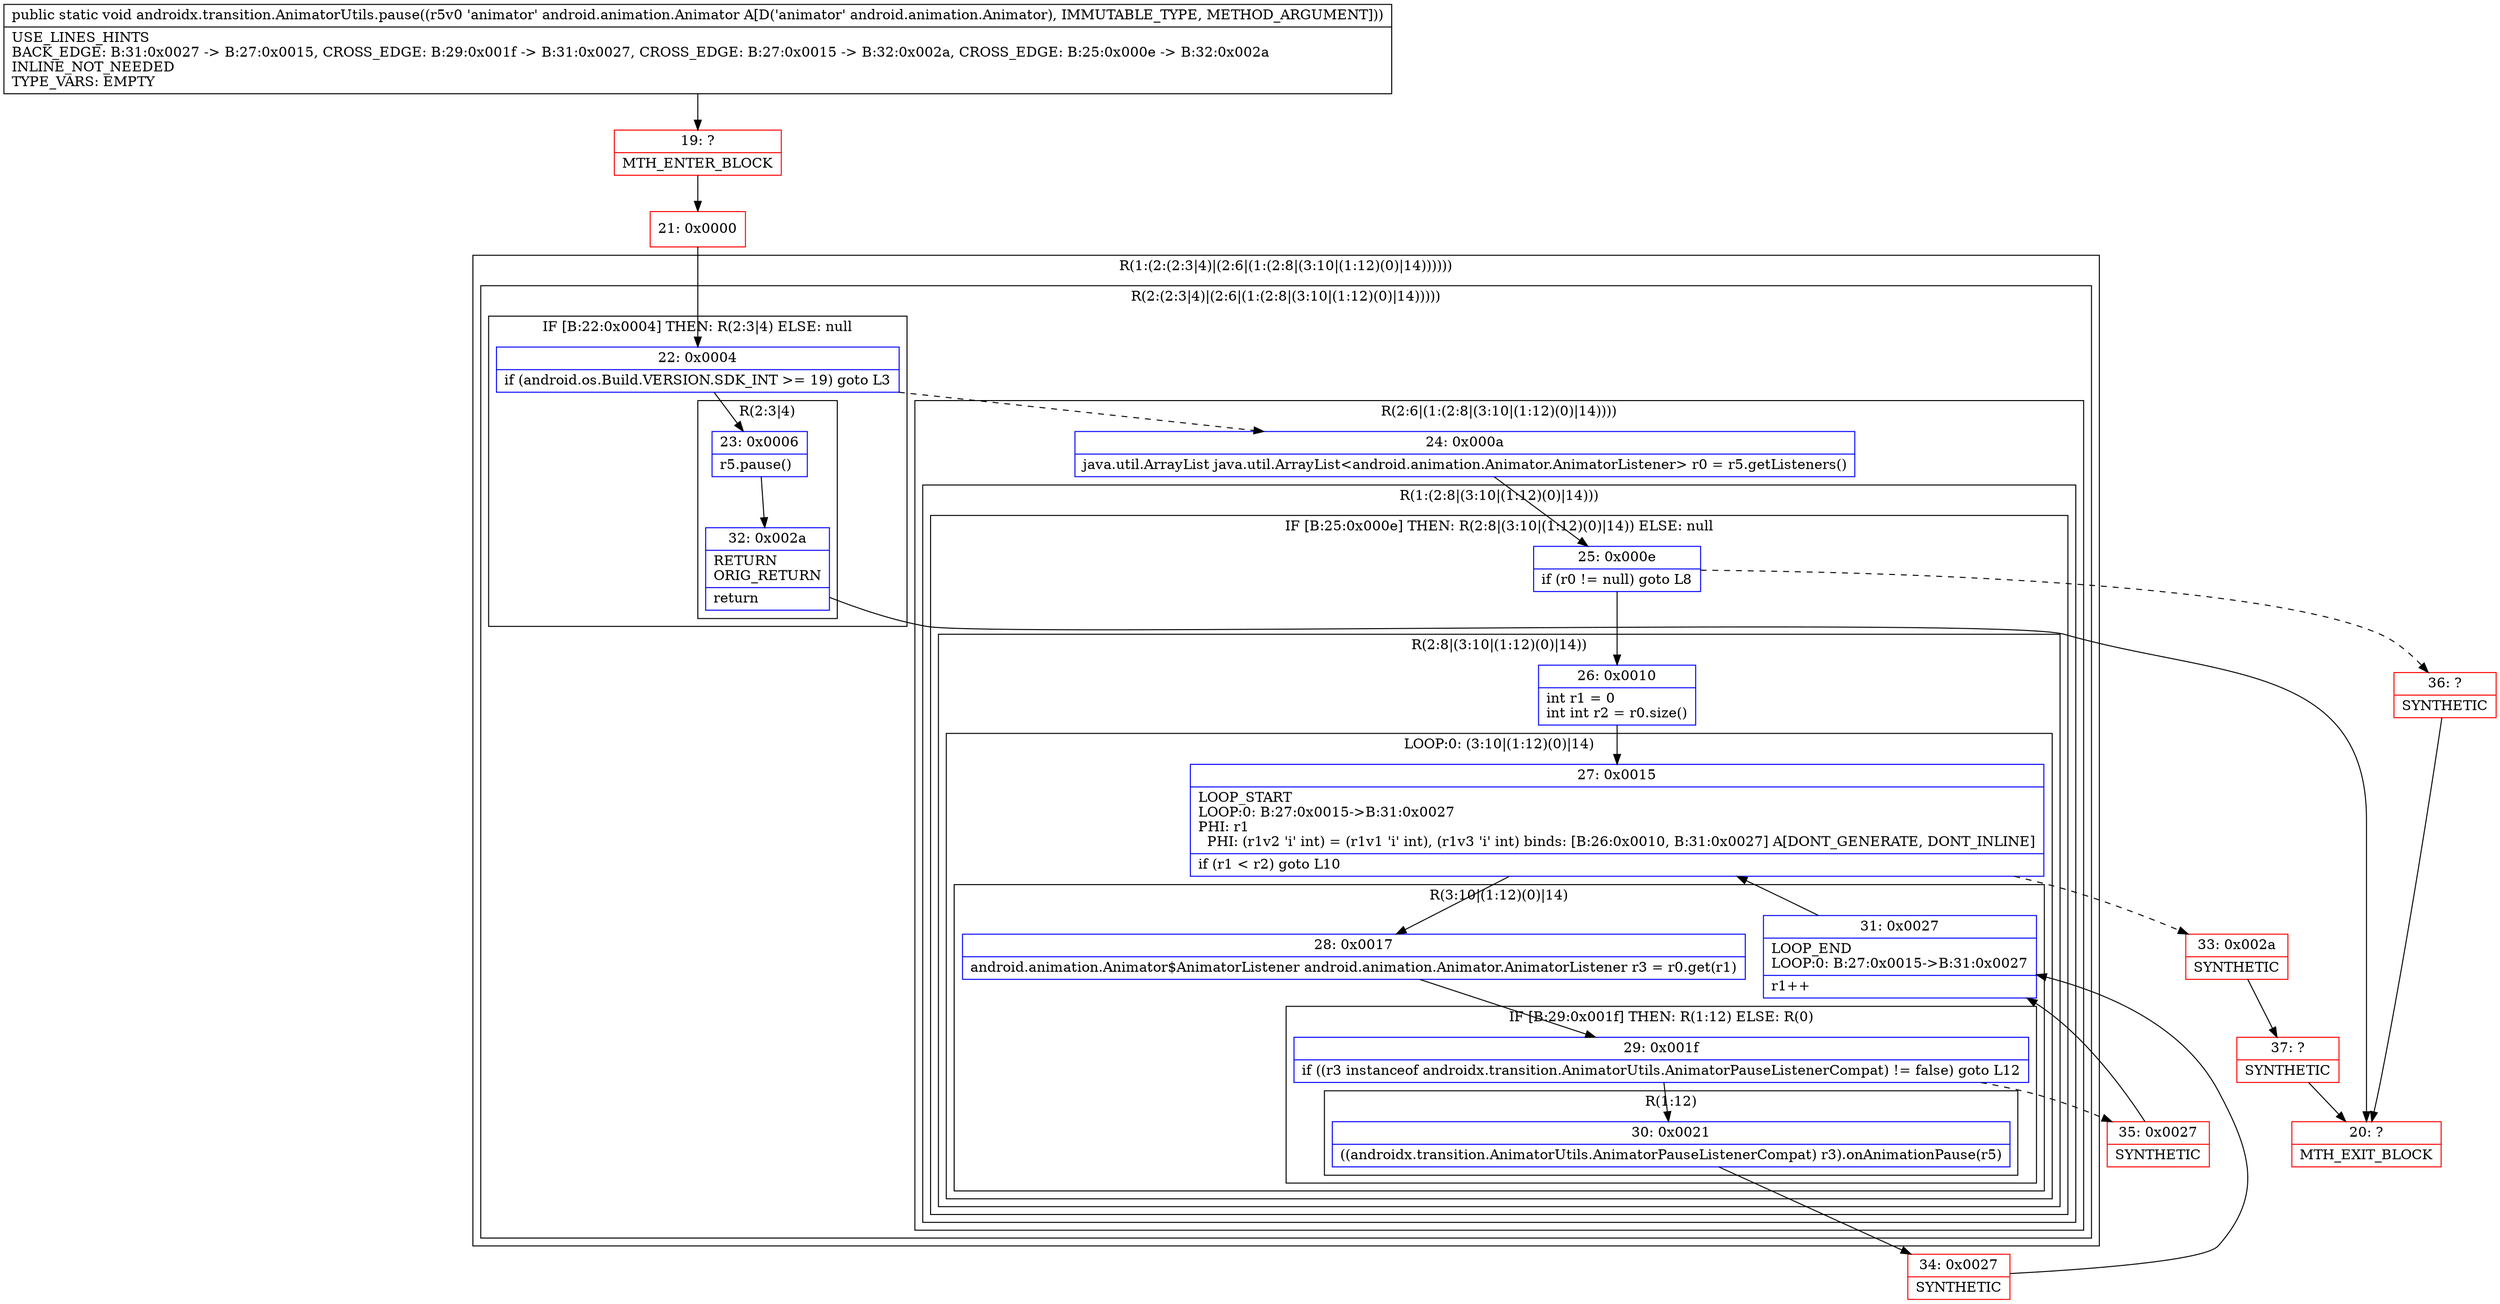 digraph "CFG forandroidx.transition.AnimatorUtils.pause(Landroid\/animation\/Animator;)V" {
subgraph cluster_Region_1081609757 {
label = "R(1:(2:(2:3|4)|(2:6|(1:(2:8|(3:10|(1:12)(0)|14))))))";
node [shape=record,color=blue];
subgraph cluster_Region_358268515 {
label = "R(2:(2:3|4)|(2:6|(1:(2:8|(3:10|(1:12)(0)|14)))))";
node [shape=record,color=blue];
subgraph cluster_IfRegion_965365571 {
label = "IF [B:22:0x0004] THEN: R(2:3|4) ELSE: null";
node [shape=record,color=blue];
Node_22 [shape=record,label="{22\:\ 0x0004|if (android.os.Build.VERSION.SDK_INT \>= 19) goto L3\l}"];
subgraph cluster_Region_1565830118 {
label = "R(2:3|4)";
node [shape=record,color=blue];
Node_23 [shape=record,label="{23\:\ 0x0006|r5.pause()\l}"];
Node_32 [shape=record,label="{32\:\ 0x002a|RETURN\lORIG_RETURN\l|return\l}"];
}
}
subgraph cluster_Region_653045447 {
label = "R(2:6|(1:(2:8|(3:10|(1:12)(0)|14))))";
node [shape=record,color=blue];
Node_24 [shape=record,label="{24\:\ 0x000a|java.util.ArrayList java.util.ArrayList\<android.animation.Animator.AnimatorListener\> r0 = r5.getListeners()\l}"];
subgraph cluster_Region_1574723255 {
label = "R(1:(2:8|(3:10|(1:12)(0)|14)))";
node [shape=record,color=blue];
subgraph cluster_IfRegion_151547048 {
label = "IF [B:25:0x000e] THEN: R(2:8|(3:10|(1:12)(0)|14)) ELSE: null";
node [shape=record,color=blue];
Node_25 [shape=record,label="{25\:\ 0x000e|if (r0 != null) goto L8\l}"];
subgraph cluster_Region_682310659 {
label = "R(2:8|(3:10|(1:12)(0)|14))";
node [shape=record,color=blue];
Node_26 [shape=record,label="{26\:\ 0x0010|int r1 = 0\lint int r2 = r0.size()\l}"];
subgraph cluster_LoopRegion_2099335484 {
label = "LOOP:0: (3:10|(1:12)(0)|14)";
node [shape=record,color=blue];
Node_27 [shape=record,label="{27\:\ 0x0015|LOOP_START\lLOOP:0: B:27:0x0015\-\>B:31:0x0027\lPHI: r1 \l  PHI: (r1v2 'i' int) = (r1v1 'i' int), (r1v3 'i' int) binds: [B:26:0x0010, B:31:0x0027] A[DONT_GENERATE, DONT_INLINE]\l|if (r1 \< r2) goto L10\l}"];
subgraph cluster_Region_1056463538 {
label = "R(3:10|(1:12)(0)|14)";
node [shape=record,color=blue];
Node_28 [shape=record,label="{28\:\ 0x0017|android.animation.Animator$AnimatorListener android.animation.Animator.AnimatorListener r3 = r0.get(r1)\l}"];
subgraph cluster_IfRegion_931536668 {
label = "IF [B:29:0x001f] THEN: R(1:12) ELSE: R(0)";
node [shape=record,color=blue];
Node_29 [shape=record,label="{29\:\ 0x001f|if ((r3 instanceof androidx.transition.AnimatorUtils.AnimatorPauseListenerCompat) != false) goto L12\l}"];
subgraph cluster_Region_1186752203 {
label = "R(1:12)";
node [shape=record,color=blue];
Node_30 [shape=record,label="{30\:\ 0x0021|((androidx.transition.AnimatorUtils.AnimatorPauseListenerCompat) r3).onAnimationPause(r5)\l}"];
}
subgraph cluster_Region_490035913 {
label = "R(0)";
node [shape=record,color=blue];
}
}
Node_31 [shape=record,label="{31\:\ 0x0027|LOOP_END\lLOOP:0: B:27:0x0015\-\>B:31:0x0027\l|r1++\l}"];
}
}
}
}
}
}
}
}
Node_19 [shape=record,color=red,label="{19\:\ ?|MTH_ENTER_BLOCK\l}"];
Node_21 [shape=record,color=red,label="{21\:\ 0x0000}"];
Node_20 [shape=record,color=red,label="{20\:\ ?|MTH_EXIT_BLOCK\l}"];
Node_34 [shape=record,color=red,label="{34\:\ 0x0027|SYNTHETIC\l}"];
Node_35 [shape=record,color=red,label="{35\:\ 0x0027|SYNTHETIC\l}"];
Node_33 [shape=record,color=red,label="{33\:\ 0x002a|SYNTHETIC\l}"];
Node_37 [shape=record,color=red,label="{37\:\ ?|SYNTHETIC\l}"];
Node_36 [shape=record,color=red,label="{36\:\ ?|SYNTHETIC\l}"];
MethodNode[shape=record,label="{public static void androidx.transition.AnimatorUtils.pause((r5v0 'animator' android.animation.Animator A[D('animator' android.animation.Animator), IMMUTABLE_TYPE, METHOD_ARGUMENT]))  | USE_LINES_HINTS\lBACK_EDGE: B:31:0x0027 \-\> B:27:0x0015, CROSS_EDGE: B:29:0x001f \-\> B:31:0x0027, CROSS_EDGE: B:27:0x0015 \-\> B:32:0x002a, CROSS_EDGE: B:25:0x000e \-\> B:32:0x002a\lINLINE_NOT_NEEDED\lTYPE_VARS: EMPTY\l}"];
MethodNode -> Node_19;Node_22 -> Node_23;
Node_22 -> Node_24[style=dashed];
Node_23 -> Node_32;
Node_32 -> Node_20;
Node_24 -> Node_25;
Node_25 -> Node_26;
Node_25 -> Node_36[style=dashed];
Node_26 -> Node_27;
Node_27 -> Node_28;
Node_27 -> Node_33[style=dashed];
Node_28 -> Node_29;
Node_29 -> Node_30;
Node_29 -> Node_35[style=dashed];
Node_30 -> Node_34;
Node_31 -> Node_27;
Node_19 -> Node_21;
Node_21 -> Node_22;
Node_34 -> Node_31;
Node_35 -> Node_31;
Node_33 -> Node_37;
Node_37 -> Node_20;
Node_36 -> Node_20;
}

